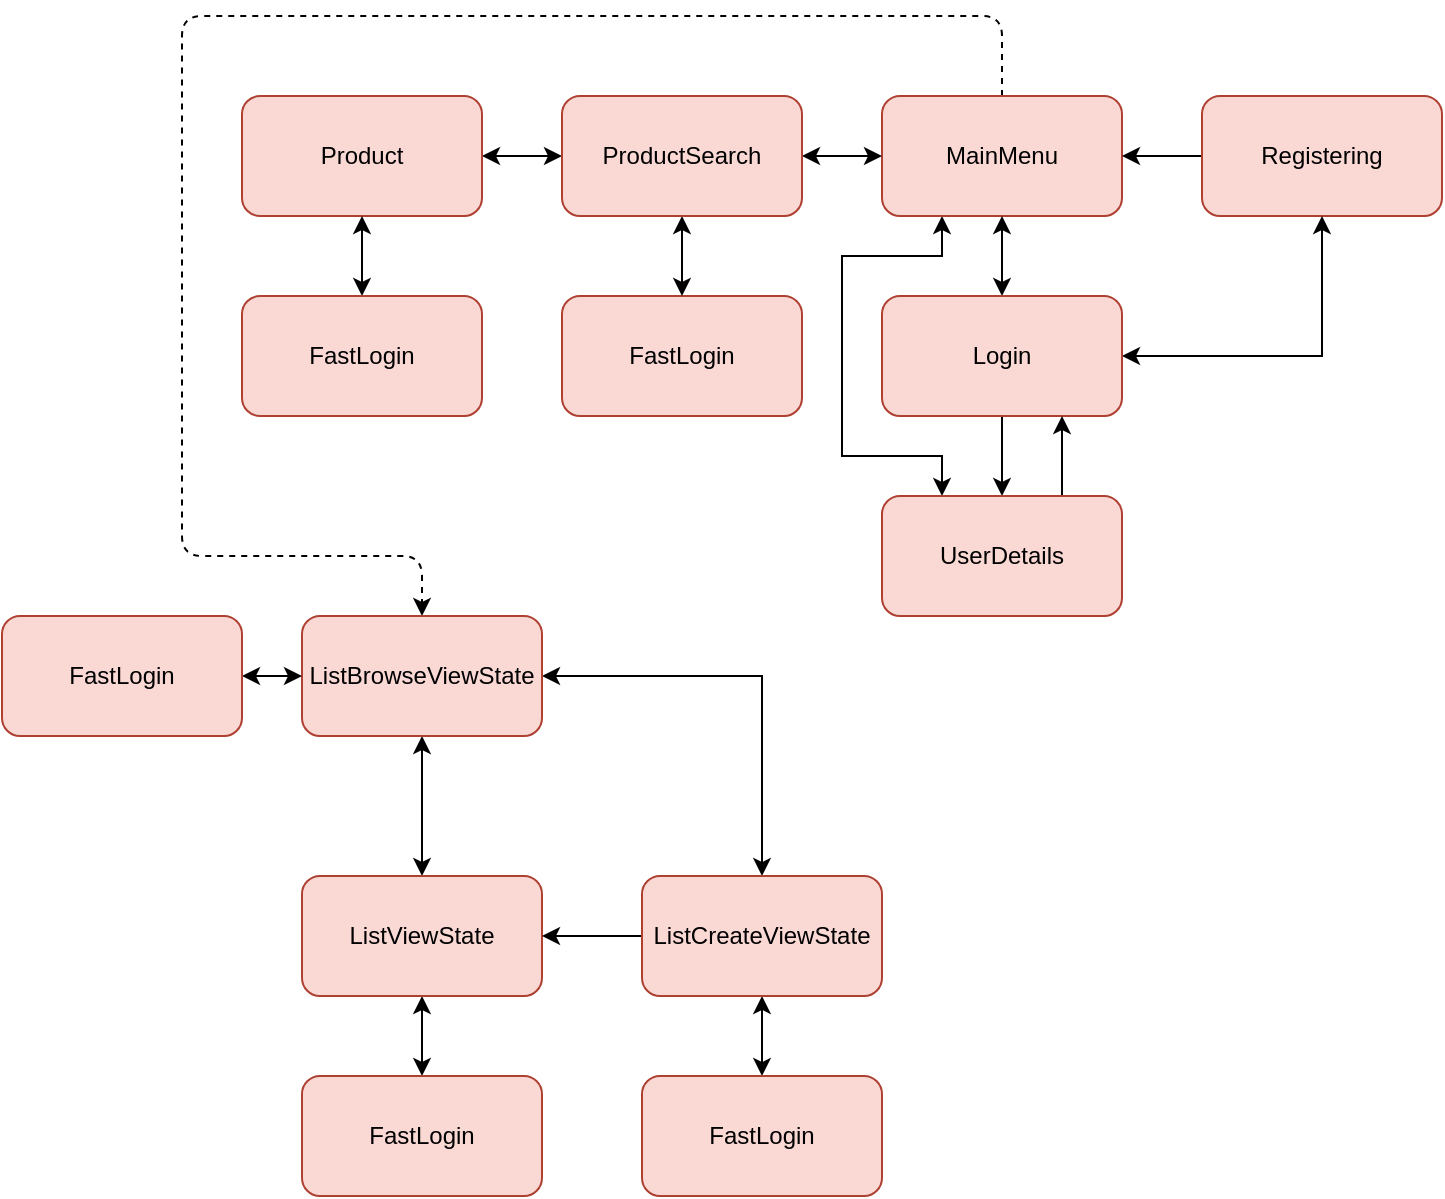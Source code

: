 <mxfile>
    <diagram name="Page-1" id="V5CTYVrbcWUh9nTULuu5">
        <mxGraphModel dx="1573" dy="568" grid="1" gridSize="10" guides="1" tooltips="1" connect="1" arrows="1" fold="1" page="1" pageScale="1" pageWidth="827" pageHeight="1169" math="0" shadow="0">
            <root>
                <mxCell id="0"/>
                <mxCell id="1" parent="0"/>
                <mxCell id="T98b7cf5e4r2KiQVPcJu-47" style="edgeStyle=orthogonalEdgeStyle;rounded=0;orthogonalLoop=1;jettySize=auto;html=1;exitX=0.25;exitY=1;exitDx=0;exitDy=0;entryX=0.25;entryY=0;entryDx=0;entryDy=0;fontFamily=Helvetica;fontSize=12;fontColor=#000000;startArrow=classic;startFill=1;" parent="1" source="20o-UdAzLfcxe49gHcJE-1" target="20o-UdAzLfcxe49gHcJE-16" edge="1">
                    <mxGeometry relative="1" as="geometry">
                        <Array as="points">
                            <mxPoint x="390" y="360"/>
                            <mxPoint x="340" y="360"/>
                            <mxPoint x="340" y="460"/>
                            <mxPoint x="390" y="460"/>
                        </Array>
                    </mxGeometry>
                </mxCell>
                <mxCell id="4" style="edgeStyle=orthogonalEdgeStyle;html=1;exitX=0.5;exitY=0;exitDx=0;exitDy=0;entryX=0.5;entryY=0;entryDx=0;entryDy=0;startArrow=none;startFill=0;dashed=1;" parent="1" source="20o-UdAzLfcxe49gHcJE-1" target="T98b7cf5e4r2KiQVPcJu-2" edge="1">
                    <mxGeometry relative="1" as="geometry">
                        <Array as="points">
                            <mxPoint x="420" y="240"/>
                            <mxPoint x="10" y="240"/>
                            <mxPoint x="10" y="510"/>
                            <mxPoint x="130" y="510"/>
                        </Array>
                    </mxGeometry>
                </mxCell>
                <mxCell id="20o-UdAzLfcxe49gHcJE-1" value="MainMenu" style="rounded=1;whiteSpace=wrap;html=1;fillColor=#fad9d5;strokeColor=#ae4132;fontColor=#000000;" parent="1" vertex="1">
                    <mxGeometry x="360" y="280" width="120" height="60" as="geometry"/>
                </mxCell>
                <mxCell id="20o-UdAzLfcxe49gHcJE-7" style="edgeStyle=orthogonalEdgeStyle;rounded=0;orthogonalLoop=1;jettySize=auto;html=1;exitX=0;exitY=0.5;exitDx=0;exitDy=0;entryX=1;entryY=0.5;entryDx=0;entryDy=0;fontFamily=Helvetica;fontSize=12;fontColor=#000000;" parent="1" source="20o-UdAzLfcxe49gHcJE-3" target="20o-UdAzLfcxe49gHcJE-1" edge="1">
                    <mxGeometry relative="1" as="geometry"/>
                </mxCell>
                <mxCell id="20o-UdAzLfcxe49gHcJE-3" value="Registering" style="rounded=1;whiteSpace=wrap;html=1;strokeColor=#ae4132;fontFamily=Helvetica;fontSize=12;fontColor=#000000;fillColor=#fad9d5;" parent="1" vertex="1">
                    <mxGeometry x="520" y="280" width="120" height="60" as="geometry"/>
                </mxCell>
                <mxCell id="T98b7cf5e4r2KiQVPcJu-34" value="" style="edgeStyle=orthogonalEdgeStyle;rounded=0;orthogonalLoop=1;jettySize=auto;html=1;fontFamily=Helvetica;fontSize=12;fontColor=#000000;startArrow=none;startFill=0;" parent="1" source="20o-UdAzLfcxe49gHcJE-4" target="20o-UdAzLfcxe49gHcJE-16" edge="1">
                    <mxGeometry relative="1" as="geometry"/>
                </mxCell>
                <mxCell id="T98b7cf5e4r2KiQVPcJu-35" style="edgeStyle=orthogonalEdgeStyle;rounded=0;orthogonalLoop=1;jettySize=auto;html=1;exitX=1;exitY=0.5;exitDx=0;exitDy=0;entryX=0.5;entryY=1;entryDx=0;entryDy=0;fontFamily=Helvetica;fontSize=12;fontColor=#000000;startArrow=classic;startFill=1;" parent="1" source="20o-UdAzLfcxe49gHcJE-4" target="20o-UdAzLfcxe49gHcJE-3" edge="1">
                    <mxGeometry relative="1" as="geometry"/>
                </mxCell>
                <mxCell id="T98b7cf5e4r2KiQVPcJu-36" style="edgeStyle=orthogonalEdgeStyle;rounded=0;orthogonalLoop=1;jettySize=auto;html=1;exitX=0.5;exitY=0;exitDx=0;exitDy=0;entryX=0.5;entryY=1;entryDx=0;entryDy=0;fontFamily=Helvetica;fontSize=12;fontColor=#000000;startArrow=classic;startFill=1;" parent="1" source="20o-UdAzLfcxe49gHcJE-4" target="20o-UdAzLfcxe49gHcJE-1" edge="1">
                    <mxGeometry relative="1" as="geometry"/>
                </mxCell>
                <mxCell id="20o-UdAzLfcxe49gHcJE-4" value="Login" style="rounded=1;whiteSpace=wrap;html=1;strokeColor=#ae4132;fontFamily=Helvetica;fontSize=12;fontColor=#000000;fillColor=#fad9d5;" parent="1" vertex="1">
                    <mxGeometry x="360" y="380" width="120" height="60" as="geometry"/>
                </mxCell>
                <mxCell id="T98b7cf5e4r2KiQVPcJu-40" style="edgeStyle=orthogonalEdgeStyle;rounded=0;orthogonalLoop=1;jettySize=auto;html=1;exitX=1;exitY=0.5;exitDx=0;exitDy=0;entryX=0;entryY=0.5;entryDx=0;entryDy=0;fontFamily=Helvetica;fontSize=12;fontColor=#000000;startArrow=classic;startFill=1;" parent="1" source="20o-UdAzLfcxe49gHcJE-13" target="20o-UdAzLfcxe49gHcJE-15" edge="1">
                    <mxGeometry relative="1" as="geometry"/>
                </mxCell>
                <mxCell id="20o-UdAzLfcxe49gHcJE-13" value="Product" style="rounded=1;whiteSpace=wrap;html=1;strokeColor=#ae4132;fontFamily=Helvetica;fontSize=12;fontColor=#000000;fillColor=#fad9d5;" parent="1" vertex="1">
                    <mxGeometry x="40" y="280" width="120" height="60" as="geometry"/>
                </mxCell>
                <mxCell id="20o-UdAzLfcxe49gHcJE-14" value="FastLogin" style="rounded=1;whiteSpace=wrap;html=1;strokeColor=#ae4132;fontFamily=Helvetica;fontSize=12;fontColor=#000000;fillColor=#fad9d5;" parent="1" vertex="1">
                    <mxGeometry x="200" y="380" width="120" height="60" as="geometry"/>
                </mxCell>
                <mxCell id="T98b7cf5e4r2KiQVPcJu-37" style="edgeStyle=orthogonalEdgeStyle;rounded=0;orthogonalLoop=1;jettySize=auto;html=1;exitX=1;exitY=0.5;exitDx=0;exitDy=0;entryX=0;entryY=0.5;entryDx=0;entryDy=0;fontFamily=Helvetica;fontSize=12;fontColor=#000000;startArrow=classic;startFill=1;" parent="1" source="20o-UdAzLfcxe49gHcJE-15" target="20o-UdAzLfcxe49gHcJE-1" edge="1">
                    <mxGeometry relative="1" as="geometry"/>
                </mxCell>
                <mxCell id="T98b7cf5e4r2KiQVPcJu-38" style="edgeStyle=orthogonalEdgeStyle;rounded=0;orthogonalLoop=1;jettySize=auto;html=1;exitX=0.5;exitY=1;exitDx=0;exitDy=0;entryX=0.5;entryY=0;entryDx=0;entryDy=0;fontFamily=Helvetica;fontSize=12;fontColor=#000000;startArrow=classic;startFill=1;" parent="1" source="20o-UdAzLfcxe49gHcJE-15" target="20o-UdAzLfcxe49gHcJE-14" edge="1">
                    <mxGeometry relative="1" as="geometry"/>
                </mxCell>
                <mxCell id="20o-UdAzLfcxe49gHcJE-15" value="ProductSearch" style="rounded=1;whiteSpace=wrap;html=1;strokeColor=#ae4132;fontFamily=Helvetica;fontSize=12;fontColor=#000000;fillColor=#fad9d5;" parent="1" vertex="1">
                    <mxGeometry x="200" y="280" width="120" height="60" as="geometry"/>
                </mxCell>
                <mxCell id="T98b7cf5e4r2KiQVPcJu-48" style="edgeStyle=orthogonalEdgeStyle;rounded=0;orthogonalLoop=1;jettySize=auto;html=1;exitX=0.75;exitY=0;exitDx=0;exitDy=0;entryX=0.75;entryY=1;entryDx=0;entryDy=0;fontFamily=Helvetica;fontSize=12;fontColor=#000000;" parent="1" source="20o-UdAzLfcxe49gHcJE-16" target="20o-UdAzLfcxe49gHcJE-4" edge="1">
                    <mxGeometry relative="1" as="geometry"/>
                </mxCell>
                <mxCell id="20o-UdAzLfcxe49gHcJE-16" value="UserDetails" style="rounded=1;whiteSpace=wrap;html=1;strokeColor=#ae4132;fontFamily=Helvetica;fontSize=12;fontColor=#000000;fillColor=#fad9d5;" parent="1" vertex="1">
                    <mxGeometry x="360" y="480" width="120" height="60" as="geometry"/>
                </mxCell>
                <mxCell id="T98b7cf5e4r2KiQVPcJu-42" style="edgeStyle=orthogonalEdgeStyle;rounded=0;orthogonalLoop=1;jettySize=auto;html=1;exitX=1;exitY=0.5;exitDx=0;exitDy=0;entryX=0.5;entryY=0;entryDx=0;entryDy=0;fontFamily=Helvetica;fontSize=12;fontColor=#000000;startArrow=classic;startFill=1;" parent="1" source="T98b7cf5e4r2KiQVPcJu-2" target="T98b7cf5e4r2KiQVPcJu-4" edge="1">
                    <mxGeometry relative="1" as="geometry"/>
                </mxCell>
                <mxCell id="T98b7cf5e4r2KiQVPcJu-43" style="edgeStyle=orthogonalEdgeStyle;rounded=0;orthogonalLoop=1;jettySize=auto;html=1;exitX=0.5;exitY=1;exitDx=0;exitDy=0;entryX=0.5;entryY=0;entryDx=0;entryDy=0;fontFamily=Helvetica;fontSize=12;fontColor=#000000;startArrow=classic;startFill=1;" parent="1" source="T98b7cf5e4r2KiQVPcJu-2" target="T98b7cf5e4r2KiQVPcJu-3" edge="1">
                    <mxGeometry relative="1" as="geometry"/>
                </mxCell>
                <mxCell id="T98b7cf5e4r2KiQVPcJu-2" value="ListBrowseViewState" style="rounded=1;whiteSpace=wrap;html=1;strokeColor=#ae4132;fontFamily=Helvetica;fontSize=12;fontColor=#000000;fillColor=#fad9d5;" parent="1" vertex="1">
                    <mxGeometry x="70" y="540" width="120" height="60" as="geometry"/>
                </mxCell>
                <mxCell id="T98b7cf5e4r2KiQVPcJu-45" style="edgeStyle=orthogonalEdgeStyle;rounded=0;orthogonalLoop=1;jettySize=auto;html=1;exitX=0.5;exitY=1;exitDx=0;exitDy=0;entryX=0.5;entryY=0;entryDx=0;entryDy=0;fontFamily=Helvetica;fontSize=12;fontColor=#000000;startArrow=classic;startFill=1;" parent="1" source="T98b7cf5e4r2KiQVPcJu-3" target="T98b7cf5e4r2KiQVPcJu-14" edge="1">
                    <mxGeometry relative="1" as="geometry"/>
                </mxCell>
                <mxCell id="T98b7cf5e4r2KiQVPcJu-3" value="ListViewState" style="rounded=1;whiteSpace=wrap;html=1;strokeColor=#ae4132;fontFamily=Helvetica;fontSize=12;fontColor=#000000;fillColor=#fad9d5;" parent="1" vertex="1">
                    <mxGeometry x="70" y="670" width="120" height="60" as="geometry"/>
                </mxCell>
                <mxCell id="T98b7cf5e4r2KiQVPcJu-46" style="edgeStyle=orthogonalEdgeStyle;rounded=0;orthogonalLoop=1;jettySize=auto;html=1;exitX=0.5;exitY=1;exitDx=0;exitDy=0;entryX=0.5;entryY=0;entryDx=0;entryDy=0;fontFamily=Helvetica;fontSize=12;fontColor=#000000;startArrow=classic;startFill=1;" parent="1" source="T98b7cf5e4r2KiQVPcJu-4" target="T98b7cf5e4r2KiQVPcJu-12" edge="1">
                    <mxGeometry relative="1" as="geometry"/>
                </mxCell>
                <mxCell id="T98b7cf5e4r2KiQVPcJu-49" style="edgeStyle=orthogonalEdgeStyle;rounded=0;orthogonalLoop=1;jettySize=auto;html=1;exitX=0;exitY=0.5;exitDx=0;exitDy=0;entryX=1;entryY=0.5;entryDx=0;entryDy=0;fontFamily=Helvetica;fontSize=12;fontColor=#000000;" parent="1" source="T98b7cf5e4r2KiQVPcJu-4" target="T98b7cf5e4r2KiQVPcJu-3" edge="1">
                    <mxGeometry relative="1" as="geometry"/>
                </mxCell>
                <mxCell id="T98b7cf5e4r2KiQVPcJu-4" value="ListCreateViewState" style="rounded=1;whiteSpace=wrap;html=1;strokeColor=#ae4132;fontFamily=Helvetica;fontSize=12;fontColor=#000000;fillColor=#fad9d5;" parent="1" vertex="1">
                    <mxGeometry x="240" y="670" width="120" height="60" as="geometry"/>
                </mxCell>
                <mxCell id="T98b7cf5e4r2KiQVPcJu-12" value="FastLogin" style="rounded=1;whiteSpace=wrap;html=1;strokeColor=#ae4132;fontFamily=Helvetica;fontSize=12;fontColor=#000000;fillColor=#fad9d5;" parent="1" vertex="1">
                    <mxGeometry x="240" y="770" width="120" height="60" as="geometry"/>
                </mxCell>
                <mxCell id="T98b7cf5e4r2KiQVPcJu-14" value="FastLogin" style="rounded=1;whiteSpace=wrap;html=1;strokeColor=#ae4132;fontFamily=Helvetica;fontSize=12;fontColor=#000000;fillColor=#fad9d5;" parent="1" vertex="1">
                    <mxGeometry x="70" y="770" width="120" height="60" as="geometry"/>
                </mxCell>
                <mxCell id="T98b7cf5e4r2KiQVPcJu-44" style="edgeStyle=orthogonalEdgeStyle;rounded=0;orthogonalLoop=1;jettySize=auto;html=1;exitX=1;exitY=0.5;exitDx=0;exitDy=0;entryX=0;entryY=0.5;entryDx=0;entryDy=0;fontFamily=Helvetica;fontSize=12;fontColor=#000000;startArrow=classic;startFill=1;" parent="1" source="T98b7cf5e4r2KiQVPcJu-16" target="T98b7cf5e4r2KiQVPcJu-2" edge="1">
                    <mxGeometry relative="1" as="geometry"/>
                </mxCell>
                <mxCell id="T98b7cf5e4r2KiQVPcJu-16" value="FastLogin" style="rounded=1;whiteSpace=wrap;html=1;strokeColor=#ae4132;fontFamily=Helvetica;fontSize=12;fontColor=#000000;fillColor=#fad9d5;" parent="1" vertex="1">
                    <mxGeometry x="-80" y="540" width="120" height="60" as="geometry"/>
                </mxCell>
                <mxCell id="T98b7cf5e4r2KiQVPcJu-39" style="edgeStyle=orthogonalEdgeStyle;rounded=0;orthogonalLoop=1;jettySize=auto;html=1;exitX=0.5;exitY=0;exitDx=0;exitDy=0;entryX=0.5;entryY=1;entryDx=0;entryDy=0;fontFamily=Helvetica;fontSize=12;fontColor=#000000;startArrow=classic;startFill=1;" parent="1" source="T98b7cf5e4r2KiQVPcJu-23" target="20o-UdAzLfcxe49gHcJE-13" edge="1">
                    <mxGeometry relative="1" as="geometry"/>
                </mxCell>
                <mxCell id="T98b7cf5e4r2KiQVPcJu-23" value="FastLogin" style="rounded=1;whiteSpace=wrap;html=1;strokeColor=#ae4132;fontFamily=Helvetica;fontSize=12;fontColor=#000000;fillColor=#fad9d5;" parent="1" vertex="1">
                    <mxGeometry x="40" y="380" width="120" height="60" as="geometry"/>
                </mxCell>
            </root>
        </mxGraphModel>
    </diagram>
</mxfile>